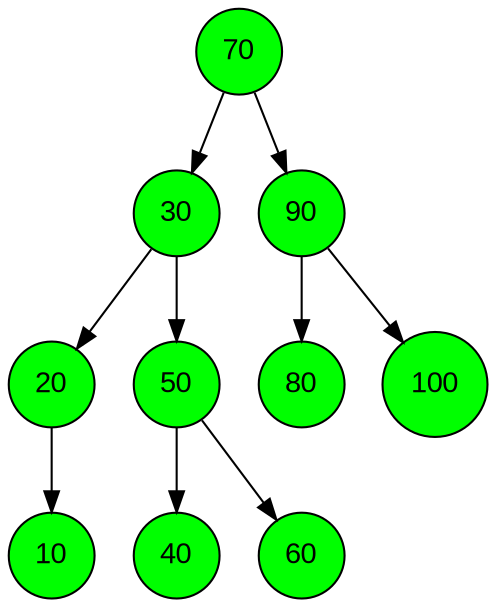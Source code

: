 digraph BST {
    node [fontname="Arial", shape=circle, style=filled, fillcolor=green];
    70 -> 30;
    30 -> 20;
    20 -> 10;
    30 -> 50;
    50 -> 40;
    50 -> 60;
    70 -> 90;
    90 -> 80;
    90 -> 100;
}
